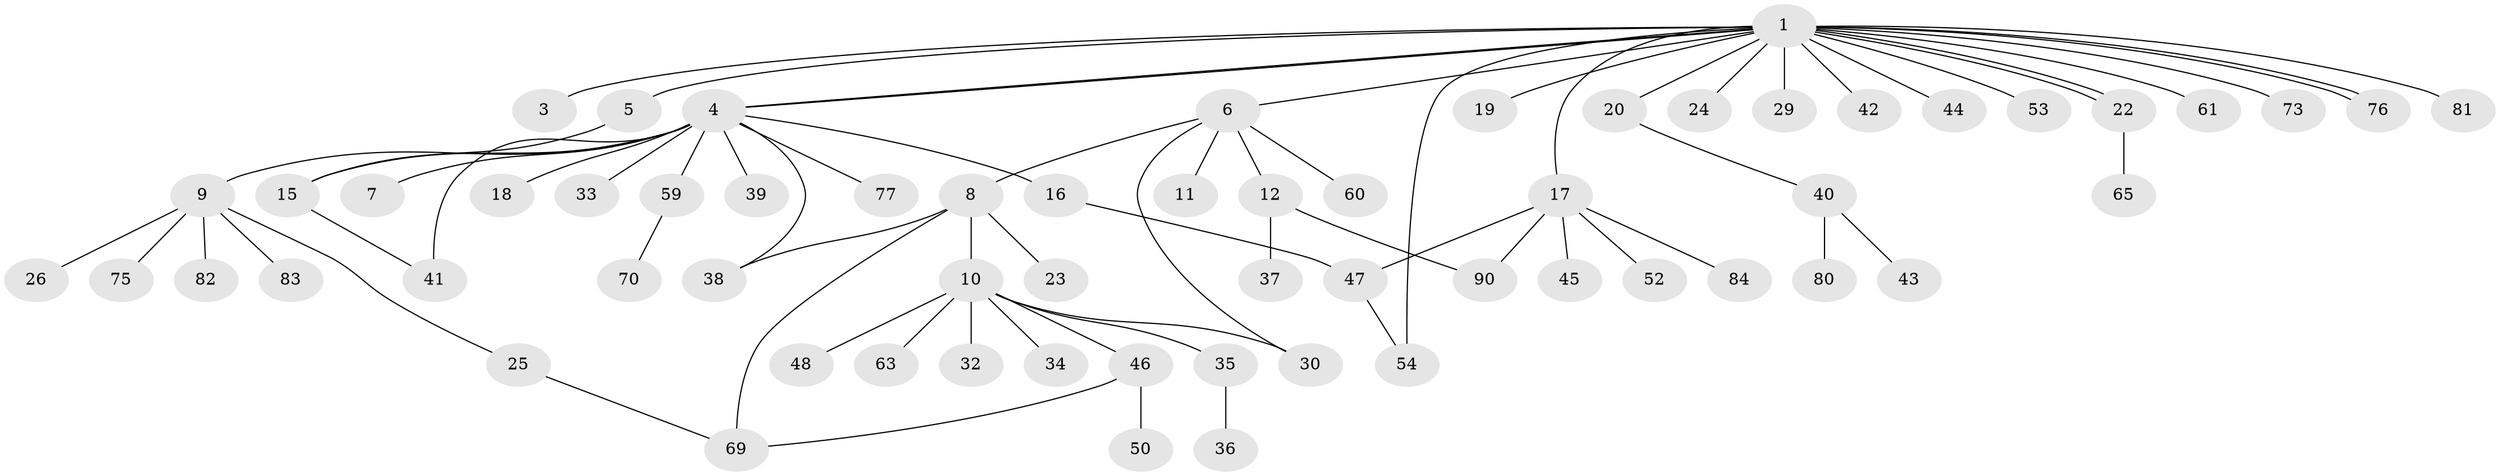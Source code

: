 // original degree distribution, {12: 0.01098901098901099, 11: 0.01098901098901099, 2: 0.27472527472527475, 13: 0.01098901098901099, 7: 0.01098901098901099, 1: 0.4835164835164835, 5: 0.02197802197802198, 6: 0.02197802197802198, 3: 0.12087912087912088, 4: 0.03296703296703297}
// Generated by graph-tools (version 1.1) at 2025/41/03/06/25 10:41:45]
// undirected, 62 vertices, 73 edges
graph export_dot {
graph [start="1"]
  node [color=gray90,style=filled];
  1 [super="+2"];
  3 [super="+78"];
  4 [super="+87"];
  5;
  6 [super="+55"];
  7;
  8 [super="+13"];
  9 [super="+14"];
  10 [super="+27"];
  11 [super="+28"];
  12 [super="+58"];
  15 [super="+71"];
  16 [super="+64"];
  17 [super="+21"];
  18 [super="+31"];
  19;
  20 [super="+57"];
  22 [super="+62"];
  23 [super="+74"];
  24;
  25 [super="+56"];
  26 [super="+68"];
  29;
  30;
  32;
  33;
  34;
  35 [super="+79"];
  36;
  37;
  38;
  39;
  40 [super="+51"];
  41 [super="+66"];
  42;
  43;
  44;
  45 [super="+88"];
  46 [super="+49"];
  47;
  48 [super="+89"];
  50 [super="+86"];
  52;
  53;
  54 [super="+91"];
  59 [super="+67"];
  60;
  61 [super="+72"];
  63;
  65;
  69;
  70 [super="+85"];
  73;
  75;
  76;
  77;
  80;
  81;
  82;
  83;
  84;
  90;
  1 -- 4;
  1 -- 4;
  1 -- 6;
  1 -- 19;
  1 -- 20;
  1 -- 22;
  1 -- 22;
  1 -- 44;
  1 -- 76;
  1 -- 76;
  1 -- 81;
  1 -- 3;
  1 -- 5;
  1 -- 73;
  1 -- 42;
  1 -- 17;
  1 -- 29;
  1 -- 53;
  1 -- 54;
  1 -- 24;
  1 -- 61;
  4 -- 7;
  4 -- 9;
  4 -- 16;
  4 -- 18;
  4 -- 33;
  4 -- 38;
  4 -- 39;
  4 -- 41;
  4 -- 59;
  4 -- 77;
  4 -- 15;
  5 -- 15;
  6 -- 8;
  6 -- 11;
  6 -- 12;
  6 -- 30;
  6 -- 60;
  8 -- 10;
  8 -- 38;
  8 -- 69;
  8 -- 23;
  9 -- 25;
  9 -- 82;
  9 -- 83;
  9 -- 26;
  9 -- 75;
  10 -- 34;
  10 -- 35;
  10 -- 46;
  10 -- 63;
  10 -- 32;
  10 -- 48;
  10 -- 30;
  12 -- 37;
  12 -- 90;
  15 -- 41;
  16 -- 47;
  17 -- 47;
  17 -- 52;
  17 -- 84;
  17 -- 90;
  17 -- 45;
  20 -- 40;
  22 -- 65;
  25 -- 69;
  35 -- 36;
  40 -- 43;
  40 -- 80;
  46 -- 69;
  46 -- 50;
  47 -- 54;
  59 -- 70;
}
